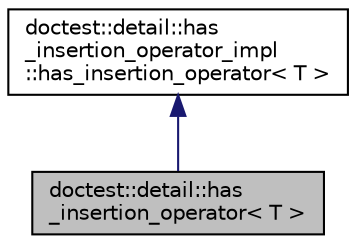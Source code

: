 digraph "doctest::detail::has_insertion_operator&lt; T &gt;"
{
 // LATEX_PDF_SIZE
  edge [fontname="Helvetica",fontsize="10",labelfontname="Helvetica",labelfontsize="10"];
  node [fontname="Helvetica",fontsize="10",shape=record];
  Node1 [label="doctest::detail::has\l_insertion_operator\< T \>",height=0.2,width=0.4,color="black", fillcolor="grey75", style="filled", fontcolor="black",tooltip=" "];
  Node2 -> Node1 [dir="back",color="midnightblue",fontsize="10",style="solid",fontname="Helvetica"];
  Node2 [label="doctest::detail::has\l_insertion_operator_impl\l::has_insertion_operator\< T \>",height=0.2,width=0.4,color="black", fillcolor="white", style="filled",URL="$structdoctest_1_1detail_1_1has__insertion__operator__impl_1_1has__insertion__operator.html",tooltip=" "];
}

